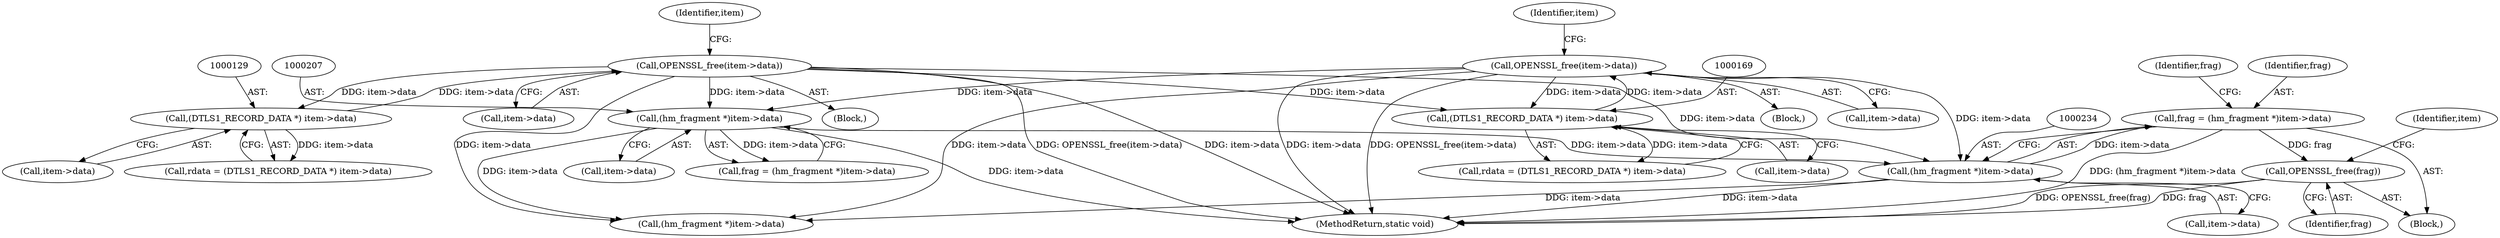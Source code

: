 digraph "0_openssl_470990fee0182566d439ef7e82d1abf18b7085d7@API" {
"1000242" [label="(Call,OPENSSL_free(frag))"];
"1000231" [label="(Call,frag = (hm_fragment *)item->data)"];
"1000233" [label="(Call,(hm_fragment *)item->data)"];
"1000186" [label="(Call,OPENSSL_free(item->data))"];
"1000168" [label="(Call,(DTLS1_RECORD_DATA *) item->data)"];
"1000146" [label="(Call,OPENSSL_free(item->data))"];
"1000128" [label="(Call,(DTLS1_RECORD_DATA *) item->data)"];
"1000206" [label="(Call,(hm_fragment *)item->data)"];
"1000204" [label="(Call,frag = (hm_fragment *)item->data)"];
"1000151" [label="(Identifier,item)"];
"1000275" [label="(MethodReturn,static void)"];
"1000128" [label="(Call,(DTLS1_RECORD_DATA *) item->data)"];
"1000168" [label="(Call,(DTLS1_RECORD_DATA *) item->data)"];
"1000186" [label="(Call,OPENSSL_free(item->data))"];
"1000125" [label="(Block,)"];
"1000166" [label="(Call,rdata = (DTLS1_RECORD_DATA *) item->data)"];
"1000230" [label="(Block,)"];
"1000191" [label="(Identifier,item)"];
"1000187" [label="(Call,item->data)"];
"1000240" [label="(Identifier,frag)"];
"1000126" [label="(Call,rdata = (DTLS1_RECORD_DATA *) item->data)"];
"1000130" [label="(Call,item->data)"];
"1000233" [label="(Call,(hm_fragment *)item->data)"];
"1000170" [label="(Call,item->data)"];
"1000146" [label="(Call,OPENSSL_free(item->data))"];
"1000235" [label="(Call,item->data)"];
"1000231" [label="(Call,frag = (hm_fragment *)item->data)"];
"1000245" [label="(Identifier,item)"];
"1000242" [label="(Call,OPENSSL_free(frag))"];
"1000206" [label="(Call,(hm_fragment *)item->data)"];
"1000243" [label="(Identifier,frag)"];
"1000232" [label="(Identifier,frag)"];
"1000208" [label="(Call,item->data)"];
"1000147" [label="(Call,item->data)"];
"1000165" [label="(Block,)"];
"1000262" [label="(Call,(hm_fragment *)item->data)"];
"1000242" -> "1000230"  [label="AST: "];
"1000242" -> "1000243"  [label="CFG: "];
"1000243" -> "1000242"  [label="AST: "];
"1000245" -> "1000242"  [label="CFG: "];
"1000242" -> "1000275"  [label="DDG: OPENSSL_free(frag)"];
"1000242" -> "1000275"  [label="DDG: frag"];
"1000231" -> "1000242"  [label="DDG: frag"];
"1000231" -> "1000230"  [label="AST: "];
"1000231" -> "1000233"  [label="CFG: "];
"1000232" -> "1000231"  [label="AST: "];
"1000233" -> "1000231"  [label="AST: "];
"1000240" -> "1000231"  [label="CFG: "];
"1000231" -> "1000275"  [label="DDG: (hm_fragment *)item->data"];
"1000233" -> "1000231"  [label="DDG: item->data"];
"1000233" -> "1000235"  [label="CFG: "];
"1000234" -> "1000233"  [label="AST: "];
"1000235" -> "1000233"  [label="AST: "];
"1000233" -> "1000275"  [label="DDG: item->data"];
"1000186" -> "1000233"  [label="DDG: item->data"];
"1000206" -> "1000233"  [label="DDG: item->data"];
"1000146" -> "1000233"  [label="DDG: item->data"];
"1000233" -> "1000262"  [label="DDG: item->data"];
"1000186" -> "1000165"  [label="AST: "];
"1000186" -> "1000187"  [label="CFG: "];
"1000187" -> "1000186"  [label="AST: "];
"1000191" -> "1000186"  [label="CFG: "];
"1000186" -> "1000275"  [label="DDG: item->data"];
"1000186" -> "1000275"  [label="DDG: OPENSSL_free(item->data)"];
"1000186" -> "1000168"  [label="DDG: item->data"];
"1000168" -> "1000186"  [label="DDG: item->data"];
"1000186" -> "1000206"  [label="DDG: item->data"];
"1000186" -> "1000262"  [label="DDG: item->data"];
"1000168" -> "1000166"  [label="AST: "];
"1000168" -> "1000170"  [label="CFG: "];
"1000169" -> "1000168"  [label="AST: "];
"1000170" -> "1000168"  [label="AST: "];
"1000166" -> "1000168"  [label="CFG: "];
"1000168" -> "1000166"  [label="DDG: item->data"];
"1000146" -> "1000168"  [label="DDG: item->data"];
"1000146" -> "1000125"  [label="AST: "];
"1000146" -> "1000147"  [label="CFG: "];
"1000147" -> "1000146"  [label="AST: "];
"1000151" -> "1000146"  [label="CFG: "];
"1000146" -> "1000275"  [label="DDG: OPENSSL_free(item->data)"];
"1000146" -> "1000275"  [label="DDG: item->data"];
"1000146" -> "1000128"  [label="DDG: item->data"];
"1000128" -> "1000146"  [label="DDG: item->data"];
"1000146" -> "1000206"  [label="DDG: item->data"];
"1000146" -> "1000262"  [label="DDG: item->data"];
"1000128" -> "1000126"  [label="AST: "];
"1000128" -> "1000130"  [label="CFG: "];
"1000129" -> "1000128"  [label="AST: "];
"1000130" -> "1000128"  [label="AST: "];
"1000126" -> "1000128"  [label="CFG: "];
"1000128" -> "1000126"  [label="DDG: item->data"];
"1000206" -> "1000204"  [label="AST: "];
"1000206" -> "1000208"  [label="CFG: "];
"1000207" -> "1000206"  [label="AST: "];
"1000208" -> "1000206"  [label="AST: "];
"1000204" -> "1000206"  [label="CFG: "];
"1000206" -> "1000275"  [label="DDG: item->data"];
"1000206" -> "1000204"  [label="DDG: item->data"];
"1000206" -> "1000262"  [label="DDG: item->data"];
}
